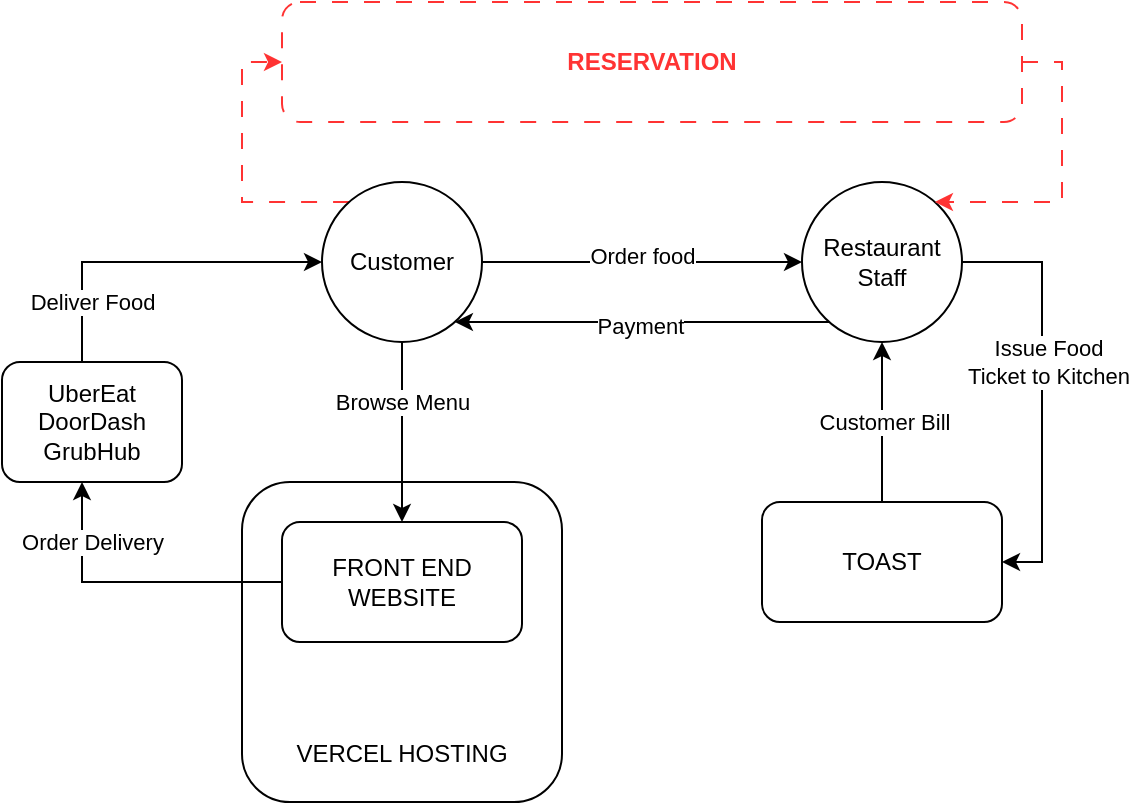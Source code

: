 <mxfile version="28.0.3">
  <diagram name="Page-1" id="H0FPP9yB2TcE8OysXJom">
    <mxGraphModel dx="788" dy="517" grid="1" gridSize="10" guides="1" tooltips="1" connect="1" arrows="1" fold="1" page="1" pageScale="1" pageWidth="850" pageHeight="1100" math="0" shadow="0">
      <root>
        <mxCell id="0" />
        <mxCell id="1" parent="0" />
        <mxCell id="eF3RlzpkJKs2DcJVRqGR-3" value="VERCEL HOSTING&lt;div&gt;&lt;br&gt;&lt;/div&gt;" style="rounded=1;whiteSpace=wrap;html=1;fillColor=none;verticalAlign=bottom;" vertex="1" parent="1">
          <mxGeometry x="320" y="240" width="160" height="160" as="geometry" />
        </mxCell>
        <mxCell id="eF3RlzpkJKs2DcJVRqGR-23" style="edgeStyle=orthogonalEdgeStyle;rounded=0;orthogonalLoop=1;jettySize=auto;html=1;" edge="1" parent="1" source="eF3RlzpkJKs2DcJVRqGR-1" target="eF3RlzpkJKs2DcJVRqGR-22">
          <mxGeometry relative="1" as="geometry">
            <Array as="points">
              <mxPoint x="240" y="290" />
            </Array>
          </mxGeometry>
        </mxCell>
        <mxCell id="eF3RlzpkJKs2DcJVRqGR-24" value="Order Delivery" style="edgeLabel;html=1;align=center;verticalAlign=middle;resizable=0;points=[];" vertex="1" connectable="0" parent="eF3RlzpkJKs2DcJVRqGR-23">
          <mxGeometry x="0.108" y="2" relative="1" as="geometry">
            <mxPoint x="-12" y="-22" as="offset" />
          </mxGeometry>
        </mxCell>
        <mxCell id="eF3RlzpkJKs2DcJVRqGR-1" value="FRONT END WEBSITE" style="rounded=1;whiteSpace=wrap;html=1;" vertex="1" parent="1">
          <mxGeometry x="340" y="260" width="120" height="60" as="geometry" />
        </mxCell>
        <mxCell id="eF3RlzpkJKs2DcJVRqGR-8" style="edgeStyle=orthogonalEdgeStyle;rounded=0;orthogonalLoop=1;jettySize=auto;html=1;" edge="1" parent="1" source="eF3RlzpkJKs2DcJVRqGR-4" target="eF3RlzpkJKs2DcJVRqGR-1">
          <mxGeometry relative="1" as="geometry">
            <mxPoint x="360" y="160" as="targetPoint" />
            <Array as="points">
              <mxPoint x="400" y="150" />
            </Array>
          </mxGeometry>
        </mxCell>
        <mxCell id="eF3RlzpkJKs2DcJVRqGR-9" value="Browse Menu" style="edgeLabel;html=1;align=center;verticalAlign=middle;resizable=0;points=[];" vertex="1" connectable="0" parent="eF3RlzpkJKs2DcJVRqGR-8">
          <mxGeometry x="-0.047" y="1" relative="1" as="geometry">
            <mxPoint x="-1" y="-13" as="offset" />
          </mxGeometry>
        </mxCell>
        <mxCell id="eF3RlzpkJKs2DcJVRqGR-10" style="edgeStyle=orthogonalEdgeStyle;rounded=0;orthogonalLoop=1;jettySize=auto;html=1;" edge="1" parent="1" source="eF3RlzpkJKs2DcJVRqGR-4" target="eF3RlzpkJKs2DcJVRqGR-5">
          <mxGeometry relative="1" as="geometry" />
        </mxCell>
        <mxCell id="eF3RlzpkJKs2DcJVRqGR-11" value="Order food" style="edgeLabel;html=1;align=center;verticalAlign=middle;resizable=0;points=[];" vertex="1" connectable="0" parent="eF3RlzpkJKs2DcJVRqGR-10">
          <mxGeometry x="-0.009" y="3" relative="1" as="geometry">
            <mxPoint as="offset" />
          </mxGeometry>
        </mxCell>
        <mxCell id="eF3RlzpkJKs2DcJVRqGR-29" style="edgeStyle=orthogonalEdgeStyle;rounded=0;orthogonalLoop=1;jettySize=auto;html=1;entryX=0;entryY=0.5;entryDx=0;entryDy=0;dashed=1;dashPattern=8 8;strokeColor=#FF3333;" edge="1" parent="1" source="eF3RlzpkJKs2DcJVRqGR-4" target="eF3RlzpkJKs2DcJVRqGR-25">
          <mxGeometry relative="1" as="geometry">
            <Array as="points">
              <mxPoint x="320" y="100" />
              <mxPoint x="320" y="30" />
            </Array>
          </mxGeometry>
        </mxCell>
        <mxCell id="eF3RlzpkJKs2DcJVRqGR-4" value="Customer" style="ellipse;whiteSpace=wrap;html=1;aspect=fixed;" vertex="1" parent="1">
          <mxGeometry x="360" y="90" width="80" height="80" as="geometry" />
        </mxCell>
        <mxCell id="eF3RlzpkJKs2DcJVRqGR-12" style="edgeStyle=orthogonalEdgeStyle;rounded=0;orthogonalLoop=1;jettySize=auto;html=1;" edge="1" parent="1" source="eF3RlzpkJKs2DcJVRqGR-5" target="eF3RlzpkJKs2DcJVRqGR-6">
          <mxGeometry relative="1" as="geometry">
            <Array as="points">
              <mxPoint x="720" y="130" />
              <mxPoint x="720" y="280" />
            </Array>
          </mxGeometry>
        </mxCell>
        <mxCell id="eF3RlzpkJKs2DcJVRqGR-13" value="Issue Food&lt;br&gt;Ticket to Kitchen" style="edgeLabel;html=1;align=center;verticalAlign=middle;resizable=0;points=[];" vertex="1" connectable="0" parent="eF3RlzpkJKs2DcJVRqGR-12">
          <mxGeometry x="-0.333" y="2" relative="1" as="geometry">
            <mxPoint x="1" y="20" as="offset" />
          </mxGeometry>
        </mxCell>
        <mxCell id="eF3RlzpkJKs2DcJVRqGR-17" style="edgeStyle=orthogonalEdgeStyle;rounded=0;orthogonalLoop=1;jettySize=auto;html=1;" edge="1" parent="1" source="eF3RlzpkJKs2DcJVRqGR-5" target="eF3RlzpkJKs2DcJVRqGR-4">
          <mxGeometry relative="1" as="geometry">
            <Array as="points">
              <mxPoint x="520" y="160" />
              <mxPoint x="520" y="160" />
            </Array>
          </mxGeometry>
        </mxCell>
        <mxCell id="eF3RlzpkJKs2DcJVRqGR-18" value="Payment" style="edgeLabel;html=1;align=center;verticalAlign=middle;resizable=0;points=[];" vertex="1" connectable="0" parent="eF3RlzpkJKs2DcJVRqGR-17">
          <mxGeometry x="0.011" y="2" relative="1" as="geometry">
            <mxPoint as="offset" />
          </mxGeometry>
        </mxCell>
        <mxCell id="eF3RlzpkJKs2DcJVRqGR-5" value="Restaurant Staff" style="ellipse;whiteSpace=wrap;html=1;aspect=fixed;" vertex="1" parent="1">
          <mxGeometry x="600" y="90" width="80" height="80" as="geometry" />
        </mxCell>
        <mxCell id="eF3RlzpkJKs2DcJVRqGR-15" style="edgeStyle=orthogonalEdgeStyle;rounded=0;orthogonalLoop=1;jettySize=auto;html=1;" edge="1" parent="1" source="eF3RlzpkJKs2DcJVRqGR-6" target="eF3RlzpkJKs2DcJVRqGR-5">
          <mxGeometry relative="1" as="geometry">
            <Array as="points">
              <mxPoint x="640" y="230" />
              <mxPoint x="640" y="230" />
            </Array>
          </mxGeometry>
        </mxCell>
        <mxCell id="eF3RlzpkJKs2DcJVRqGR-16" value="Customer Bill" style="edgeLabel;html=1;align=center;verticalAlign=middle;resizable=0;points=[];" vertex="1" connectable="0" parent="eF3RlzpkJKs2DcJVRqGR-15">
          <mxGeometry y="-1" relative="1" as="geometry">
            <mxPoint as="offset" />
          </mxGeometry>
        </mxCell>
        <mxCell id="eF3RlzpkJKs2DcJVRqGR-6" value="TOAST" style="rounded=1;whiteSpace=wrap;html=1;" vertex="1" parent="1">
          <mxGeometry x="580" y="250" width="120" height="60" as="geometry" />
        </mxCell>
        <mxCell id="eF3RlzpkJKs2DcJVRqGR-27" style="edgeStyle=orthogonalEdgeStyle;rounded=0;orthogonalLoop=1;jettySize=auto;html=1;entryX=0;entryY=0.5;entryDx=0;entryDy=0;" edge="1" parent="1" source="eF3RlzpkJKs2DcJVRqGR-22" target="eF3RlzpkJKs2DcJVRqGR-4">
          <mxGeometry relative="1" as="geometry">
            <Array as="points">
              <mxPoint x="240" y="130" />
            </Array>
          </mxGeometry>
        </mxCell>
        <mxCell id="eF3RlzpkJKs2DcJVRqGR-28" value="Deliver Food" style="edgeLabel;html=1;align=center;verticalAlign=middle;resizable=0;points=[];" vertex="1" connectable="0" parent="eF3RlzpkJKs2DcJVRqGR-27">
          <mxGeometry x="-0.165" y="-2" relative="1" as="geometry">
            <mxPoint x="-16" y="18" as="offset" />
          </mxGeometry>
        </mxCell>
        <mxCell id="eF3RlzpkJKs2DcJVRqGR-22" value="UberEat&lt;br&gt;DoorDash&lt;br&gt;GrubHub" style="rounded=1;whiteSpace=wrap;html=1;" vertex="1" parent="1">
          <mxGeometry x="200" y="180" width="90" height="60" as="geometry" />
        </mxCell>
        <mxCell id="eF3RlzpkJKs2DcJVRqGR-31" style="edgeStyle=orthogonalEdgeStyle;rounded=0;orthogonalLoop=1;jettySize=auto;html=1;dashed=1;dashPattern=8 8;strokeColor=#FF3333;" edge="1" parent="1" source="eF3RlzpkJKs2DcJVRqGR-25" target="eF3RlzpkJKs2DcJVRqGR-5">
          <mxGeometry relative="1" as="geometry">
            <Array as="points">
              <mxPoint x="730" y="30" />
              <mxPoint x="730" y="100" />
            </Array>
          </mxGeometry>
        </mxCell>
        <mxCell id="eF3RlzpkJKs2DcJVRqGR-25" value="&lt;div&gt;&lt;font style=&quot;color: rgb(255, 51, 51);&quot;&gt;&lt;b&gt;RESERVATION&lt;/b&gt;&lt;/font&gt;&lt;/div&gt;" style="rounded=1;whiteSpace=wrap;html=1;fillColor=none;verticalAlign=middle;dashed=1;dashPattern=8 8;strokeColor=#FF3333;" vertex="1" parent="1">
          <mxGeometry x="340" width="370" height="60" as="geometry" />
        </mxCell>
      </root>
    </mxGraphModel>
  </diagram>
</mxfile>
